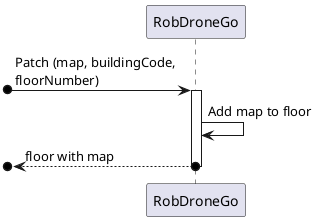 @startuml SD Lv1

participant RobDroneGo as system
[o-> system : Patch (map, buildingCode, \nfloorNumber)
activate system

system -> system : Add map to floor

[o<--o system : floor with map
deactivate system

@enduml